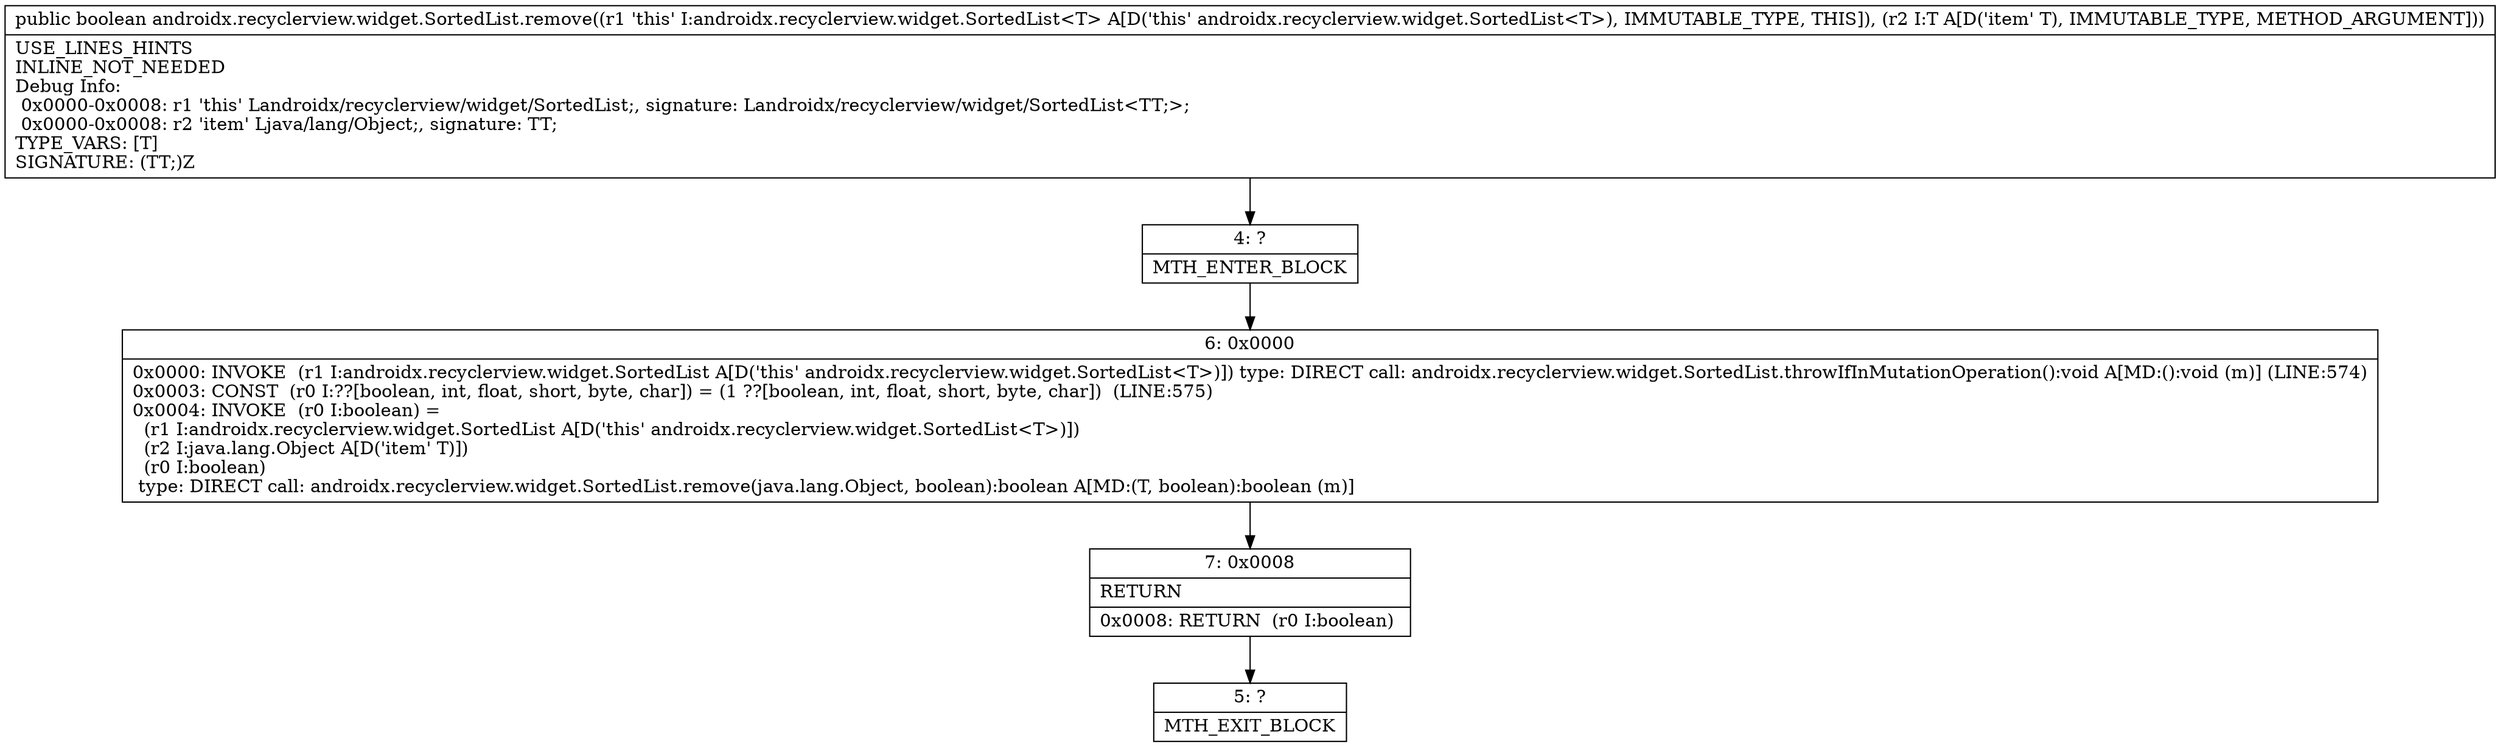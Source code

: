 digraph "CFG forandroidx.recyclerview.widget.SortedList.remove(Ljava\/lang\/Object;)Z" {
Node_4 [shape=record,label="{4\:\ ?|MTH_ENTER_BLOCK\l}"];
Node_6 [shape=record,label="{6\:\ 0x0000|0x0000: INVOKE  (r1 I:androidx.recyclerview.widget.SortedList A[D('this' androidx.recyclerview.widget.SortedList\<T\>)]) type: DIRECT call: androidx.recyclerview.widget.SortedList.throwIfInMutationOperation():void A[MD:():void (m)] (LINE:574)\l0x0003: CONST  (r0 I:??[boolean, int, float, short, byte, char]) = (1 ??[boolean, int, float, short, byte, char])  (LINE:575)\l0x0004: INVOKE  (r0 I:boolean) = \l  (r1 I:androidx.recyclerview.widget.SortedList A[D('this' androidx.recyclerview.widget.SortedList\<T\>)])\l  (r2 I:java.lang.Object A[D('item' T)])\l  (r0 I:boolean)\l type: DIRECT call: androidx.recyclerview.widget.SortedList.remove(java.lang.Object, boolean):boolean A[MD:(T, boolean):boolean (m)]\l}"];
Node_7 [shape=record,label="{7\:\ 0x0008|RETURN\l|0x0008: RETURN  (r0 I:boolean) \l}"];
Node_5 [shape=record,label="{5\:\ ?|MTH_EXIT_BLOCK\l}"];
MethodNode[shape=record,label="{public boolean androidx.recyclerview.widget.SortedList.remove((r1 'this' I:androidx.recyclerview.widget.SortedList\<T\> A[D('this' androidx.recyclerview.widget.SortedList\<T\>), IMMUTABLE_TYPE, THIS]), (r2 I:T A[D('item' T), IMMUTABLE_TYPE, METHOD_ARGUMENT]))  | USE_LINES_HINTS\lINLINE_NOT_NEEDED\lDebug Info:\l  0x0000\-0x0008: r1 'this' Landroidx\/recyclerview\/widget\/SortedList;, signature: Landroidx\/recyclerview\/widget\/SortedList\<TT;\>;\l  0x0000\-0x0008: r2 'item' Ljava\/lang\/Object;, signature: TT;\lTYPE_VARS: [T]\lSIGNATURE: (TT;)Z\l}"];
MethodNode -> Node_4;Node_4 -> Node_6;
Node_6 -> Node_7;
Node_7 -> Node_5;
}

